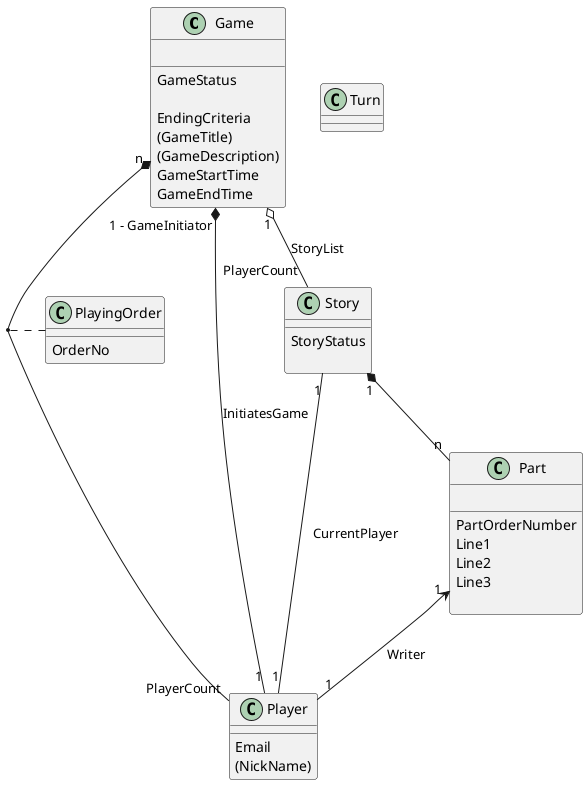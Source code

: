 @startuml


class Game {

__
GameStatus

EndingCriteria
(GameTitle)
(GameDescription)
GameStartTime
GameEndTime
 }

Game "n" *-- "PlayerCount" Player
(Game, Player) .. PlayingOrder


class PlayingOrder {
__
OrderNo
}

Game "1 - GameInitiator" *-- "1" Player: InitiatesGame

Game "1" o-- "PlayerCount" Story: StoryList

class Player {
__
Email
(NickName)
}


class Story {
___
StoryStatus

}

Story "1"--"1" Player: CurrentPlayer


Story "1" *-- "n" Part
class Part {

__
PartOrderNumber
Line1
Line2
Line3

}

Part "1" <-- "1" Player : Writer

class Turn {

}



@enduml
